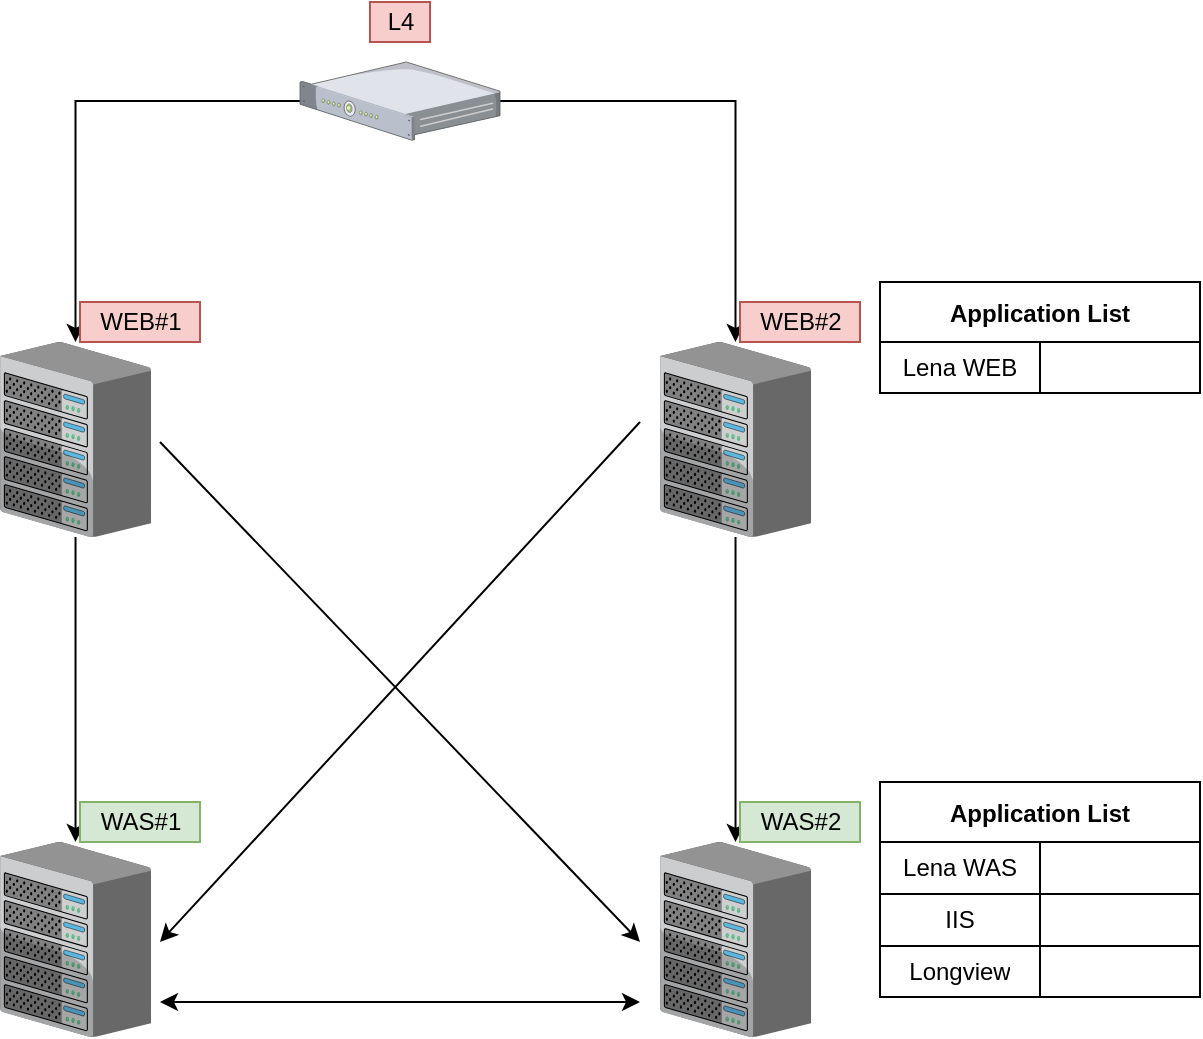 <mxfile version="17.2.5" type="github"><diagram id="7vYrgAeSiHmByhBBTBKA" name="Page-1"><mxGraphModel dx="1422" dy="794" grid="1" gridSize="10" guides="1" tooltips="1" connect="1" arrows="1" fold="1" page="1" pageScale="1" pageWidth="827" pageHeight="1169" math="0" shadow="0"><root><mxCell id="0"/><mxCell id="1" parent="0"/><mxCell id="Syx57R821spyd9JmkMQK-12" style="edgeStyle=orthogonalEdgeStyle;rounded=0;orthogonalLoop=1;jettySize=auto;html=1;" parent="1" source="Syx57R821spyd9JmkMQK-2" target="Syx57R821spyd9JmkMQK-7" edge="1"><mxGeometry relative="1" as="geometry"/></mxCell><mxCell id="Syx57R821spyd9JmkMQK-2" value="" style="verticalLabelPosition=bottom;sketch=0;aspect=fixed;html=1;verticalAlign=top;strokeColor=none;align=center;outlineConnect=0;shape=mxgraph.citrix.chassis;" parent="1" vertex="1"><mxGeometry x="180" y="210" width="75.53" height="97.5" as="geometry"/></mxCell><mxCell id="Syx57R821spyd9JmkMQK-9" style="edgeStyle=orthogonalEdgeStyle;rounded=0;orthogonalLoop=1;jettySize=auto;html=1;" parent="1" source="Syx57R821spyd9JmkMQK-4" target="Syx57R821spyd9JmkMQK-2" edge="1"><mxGeometry relative="1" as="geometry"/></mxCell><mxCell id="Syx57R821spyd9JmkMQK-10" style="edgeStyle=orthogonalEdgeStyle;rounded=0;orthogonalLoop=1;jettySize=auto;html=1;" parent="1" source="Syx57R821spyd9JmkMQK-4" target="Syx57R821spyd9JmkMQK-5" edge="1"><mxGeometry relative="1" as="geometry"/></mxCell><mxCell id="Syx57R821spyd9JmkMQK-4" value="" style="verticalLabelPosition=bottom;sketch=0;aspect=fixed;html=1;verticalAlign=top;strokeColor=none;align=center;outlineConnect=0;shape=mxgraph.citrix.1u_2u_server;" parent="1" vertex="1"><mxGeometry x="330" y="70" width="100" height="39.1" as="geometry"/></mxCell><mxCell id="Syx57R821spyd9JmkMQK-11" style="edgeStyle=orthogonalEdgeStyle;rounded=0;orthogonalLoop=1;jettySize=auto;html=1;" parent="1" source="Syx57R821spyd9JmkMQK-5" target="Syx57R821spyd9JmkMQK-6" edge="1"><mxGeometry relative="1" as="geometry"/></mxCell><mxCell id="Syx57R821spyd9JmkMQK-5" value="" style="verticalLabelPosition=bottom;sketch=0;aspect=fixed;html=1;verticalAlign=top;strokeColor=none;align=center;outlineConnect=0;shape=mxgraph.citrix.chassis;" parent="1" vertex="1"><mxGeometry x="510" y="210" width="75.53" height="97.5" as="geometry"/></mxCell><mxCell id="Syx57R821spyd9JmkMQK-6" value="" style="verticalLabelPosition=bottom;sketch=0;aspect=fixed;html=1;verticalAlign=top;strokeColor=none;align=center;outlineConnect=0;shape=mxgraph.citrix.chassis;" parent="1" vertex="1"><mxGeometry x="510" y="460" width="75.53" height="97.5" as="geometry"/></mxCell><mxCell id="Syx57R821spyd9JmkMQK-7" value="" style="verticalLabelPosition=bottom;sketch=0;aspect=fixed;html=1;verticalAlign=top;strokeColor=none;align=center;outlineConnect=0;shape=mxgraph.citrix.chassis;" parent="1" vertex="1"><mxGeometry x="180" y="460" width="75.53" height="97.5" as="geometry"/></mxCell><mxCell id="Syx57R821spyd9JmkMQK-15" value="" style="endArrow=classic;html=1;rounded=0;" parent="1" edge="1"><mxGeometry width="50" height="50" relative="1" as="geometry"><mxPoint x="260" y="260" as="sourcePoint"/><mxPoint x="500" y="510" as="targetPoint"/></mxGeometry></mxCell><mxCell id="Syx57R821spyd9JmkMQK-16" value="" style="endArrow=classic;html=1;rounded=0;" parent="1" edge="1"><mxGeometry width="50" height="50" relative="1" as="geometry"><mxPoint x="500" y="250" as="sourcePoint"/><mxPoint x="260" y="510" as="targetPoint"/></mxGeometry></mxCell><mxCell id="Syx57R821spyd9JmkMQK-17" value="" style="endArrow=classic;startArrow=classic;html=1;rounded=0;" parent="1" edge="1"><mxGeometry width="50" height="50" relative="1" as="geometry"><mxPoint x="260" y="540" as="sourcePoint"/><mxPoint x="500" y="540" as="targetPoint"/></mxGeometry></mxCell><mxCell id="Syx57R821spyd9JmkMQK-18" value="WEB#2" style="text;html=1;resizable=0;autosize=1;align=center;verticalAlign=middle;points=[];fillColor=#f8cecc;strokeColor=#b85450;rounded=0;" parent="1" vertex="1"><mxGeometry x="550" y="190" width="60" height="20" as="geometry"/></mxCell><mxCell id="Syx57R821spyd9JmkMQK-19" value="WEB#1" style="text;html=1;resizable=0;autosize=1;align=center;verticalAlign=middle;points=[];fillColor=#f8cecc;strokeColor=#b85450;rounded=0;" parent="1" vertex="1"><mxGeometry x="220" y="190" width="60" height="20" as="geometry"/></mxCell><mxCell id="Syx57R821spyd9JmkMQK-20" value="WAS#1" style="text;html=1;resizable=0;autosize=1;align=center;verticalAlign=middle;points=[];fillColor=#d5e8d4;strokeColor=#82b366;rounded=0;" parent="1" vertex="1"><mxGeometry x="220" y="440" width="60" height="20" as="geometry"/></mxCell><mxCell id="Syx57R821spyd9JmkMQK-21" value="WAS#2" style="text;html=1;resizable=0;autosize=1;align=center;verticalAlign=middle;points=[];fillColor=#d5e8d4;strokeColor=#82b366;rounded=0;" parent="1" vertex="1"><mxGeometry x="550" y="440" width="60" height="20" as="geometry"/></mxCell><mxCell id="Syx57R821spyd9JmkMQK-22" value="L4" style="text;html=1;resizable=0;autosize=1;align=center;verticalAlign=middle;points=[];fillColor=#f8cecc;strokeColor=#b85450;rounded=0;" parent="1" vertex="1"><mxGeometry x="365" y="40" width="30" height="20" as="geometry"/></mxCell><mxCell id="Syx57R821spyd9JmkMQK-23" value="Application List" style="shape=table;startSize=30;container=1;collapsible=0;childLayout=tableLayout;fontStyle=1;align=center;" parent="1" vertex="1"><mxGeometry x="620" y="180" width="160" height="55.5" as="geometry"/></mxCell><mxCell id="Syx57R821spyd9JmkMQK-24" value="" style="shape=tableRow;horizontal=0;startSize=0;swimlaneHead=0;swimlaneBody=0;top=0;left=0;bottom=0;right=0;collapsible=0;dropTarget=0;fillColor=none;points=[[0,0.5],[1,0.5]];portConstraint=eastwest;" parent="Syx57R821spyd9JmkMQK-23" vertex="1"><mxGeometry y="30" width="160" height="26" as="geometry"/></mxCell><mxCell id="Syx57R821spyd9JmkMQK-25" value="Lena WEB" style="shape=partialRectangle;html=1;whiteSpace=wrap;connectable=0;fillColor=none;top=0;left=0;bottom=0;right=0;overflow=hidden;" parent="Syx57R821spyd9JmkMQK-24" vertex="1"><mxGeometry width="80" height="26" as="geometry"><mxRectangle width="80" height="26" as="alternateBounds"/></mxGeometry></mxCell><mxCell id="Syx57R821spyd9JmkMQK-26" value="" style="shape=partialRectangle;html=1;whiteSpace=wrap;connectable=0;fillColor=none;top=0;left=0;bottom=0;right=0;overflow=hidden;" parent="Syx57R821spyd9JmkMQK-24" vertex="1"><mxGeometry x="80" width="80" height="26" as="geometry"><mxRectangle width="80" height="26" as="alternateBounds"/></mxGeometry></mxCell><mxCell id="Syx57R821spyd9JmkMQK-36" value="Application List" style="shape=table;startSize=30;container=1;collapsible=0;childLayout=tableLayout;fontStyle=1;align=center;" parent="1" vertex="1"><mxGeometry x="620" y="430" width="160" height="107.5" as="geometry"/></mxCell><mxCell id="Syx57R821spyd9JmkMQK-37" value="" style="shape=tableRow;horizontal=0;startSize=0;swimlaneHead=0;swimlaneBody=0;top=0;left=0;bottom=0;right=0;collapsible=0;dropTarget=0;fillColor=none;points=[[0,0.5],[1,0.5]];portConstraint=eastwest;" parent="Syx57R821spyd9JmkMQK-36" vertex="1"><mxGeometry y="30" width="160" height="26" as="geometry"/></mxCell><mxCell id="Syx57R821spyd9JmkMQK-38" value="Lena WAS" style="shape=partialRectangle;html=1;whiteSpace=wrap;connectable=0;fillColor=none;top=0;left=0;bottom=0;right=0;overflow=hidden;" parent="Syx57R821spyd9JmkMQK-37" vertex="1"><mxGeometry width="80" height="26" as="geometry"><mxRectangle width="80" height="26" as="alternateBounds"/></mxGeometry></mxCell><mxCell id="Syx57R821spyd9JmkMQK-39" value="" style="shape=partialRectangle;html=1;whiteSpace=wrap;connectable=0;fillColor=none;top=0;left=0;bottom=0;right=0;overflow=hidden;" parent="Syx57R821spyd9JmkMQK-37" vertex="1"><mxGeometry x="80" width="80" height="26" as="geometry"><mxRectangle width="80" height="26" as="alternateBounds"/></mxGeometry></mxCell><mxCell id="Syx57R821spyd9JmkMQK-40" style="shape=tableRow;horizontal=0;startSize=0;swimlaneHead=0;swimlaneBody=0;top=0;left=0;bottom=0;right=0;collapsible=0;dropTarget=0;fillColor=none;points=[[0,0.5],[1,0.5]];portConstraint=eastwest;" parent="Syx57R821spyd9JmkMQK-36" vertex="1"><mxGeometry y="56" width="160" height="26" as="geometry"/></mxCell><mxCell id="Syx57R821spyd9JmkMQK-41" value="IIS" style="shape=partialRectangle;html=1;whiteSpace=wrap;connectable=0;fillColor=none;top=0;left=0;bottom=0;right=0;overflow=hidden;" parent="Syx57R821spyd9JmkMQK-40" vertex="1"><mxGeometry width="80" height="26" as="geometry"><mxRectangle width="80" height="26" as="alternateBounds"/></mxGeometry></mxCell><mxCell id="Syx57R821spyd9JmkMQK-42" style="shape=partialRectangle;html=1;whiteSpace=wrap;connectable=0;fillColor=none;top=0;left=0;bottom=0;right=0;overflow=hidden;" parent="Syx57R821spyd9JmkMQK-40" vertex="1"><mxGeometry x="80" width="80" height="26" as="geometry"><mxRectangle width="80" height="26" as="alternateBounds"/></mxGeometry></mxCell><mxCell id="Syx57R821spyd9JmkMQK-43" style="shape=tableRow;horizontal=0;startSize=0;swimlaneHead=0;swimlaneBody=0;top=0;left=0;bottom=0;right=0;collapsible=0;dropTarget=0;fillColor=none;points=[[0,0.5],[1,0.5]];portConstraint=eastwest;" parent="Syx57R821spyd9JmkMQK-36" vertex="1"><mxGeometry y="82" width="160" height="25" as="geometry"/></mxCell><mxCell id="Syx57R821spyd9JmkMQK-44" value="Longview" style="shape=partialRectangle;html=1;whiteSpace=wrap;connectable=0;fillColor=none;top=0;left=0;bottom=0;right=0;overflow=hidden;" parent="Syx57R821spyd9JmkMQK-43" vertex="1"><mxGeometry width="80" height="25" as="geometry"><mxRectangle width="80" height="25" as="alternateBounds"/></mxGeometry></mxCell><mxCell id="Syx57R821spyd9JmkMQK-45" style="shape=partialRectangle;html=1;whiteSpace=wrap;connectable=0;fillColor=none;top=0;left=0;bottom=0;right=0;overflow=hidden;" parent="Syx57R821spyd9JmkMQK-43" vertex="1"><mxGeometry x="80" width="80" height="25" as="geometry"><mxRectangle width="80" height="25" as="alternateBounds"/></mxGeometry></mxCell></root></mxGraphModel></diagram></mxfile>